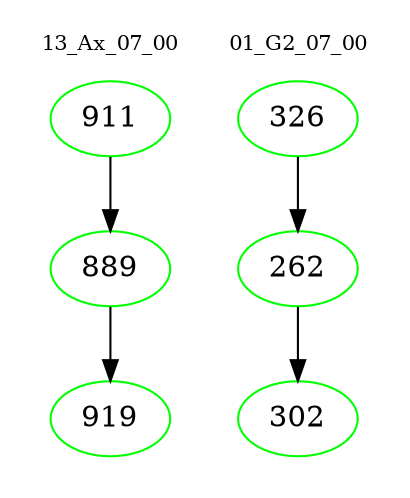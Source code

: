 digraph{
subgraph cluster_0 {
color = white
label = "13_Ax_07_00";
fontsize=10;
T0_911 [label="911", color="green"]
T0_911 -> T0_889 [color="black"]
T0_889 [label="889", color="green"]
T0_889 -> T0_919 [color="black"]
T0_919 [label="919", color="green"]
}
subgraph cluster_1 {
color = white
label = "01_G2_07_00";
fontsize=10;
T1_326 [label="326", color="green"]
T1_326 -> T1_262 [color="black"]
T1_262 [label="262", color="green"]
T1_262 -> T1_302 [color="black"]
T1_302 [label="302", color="green"]
}
}
